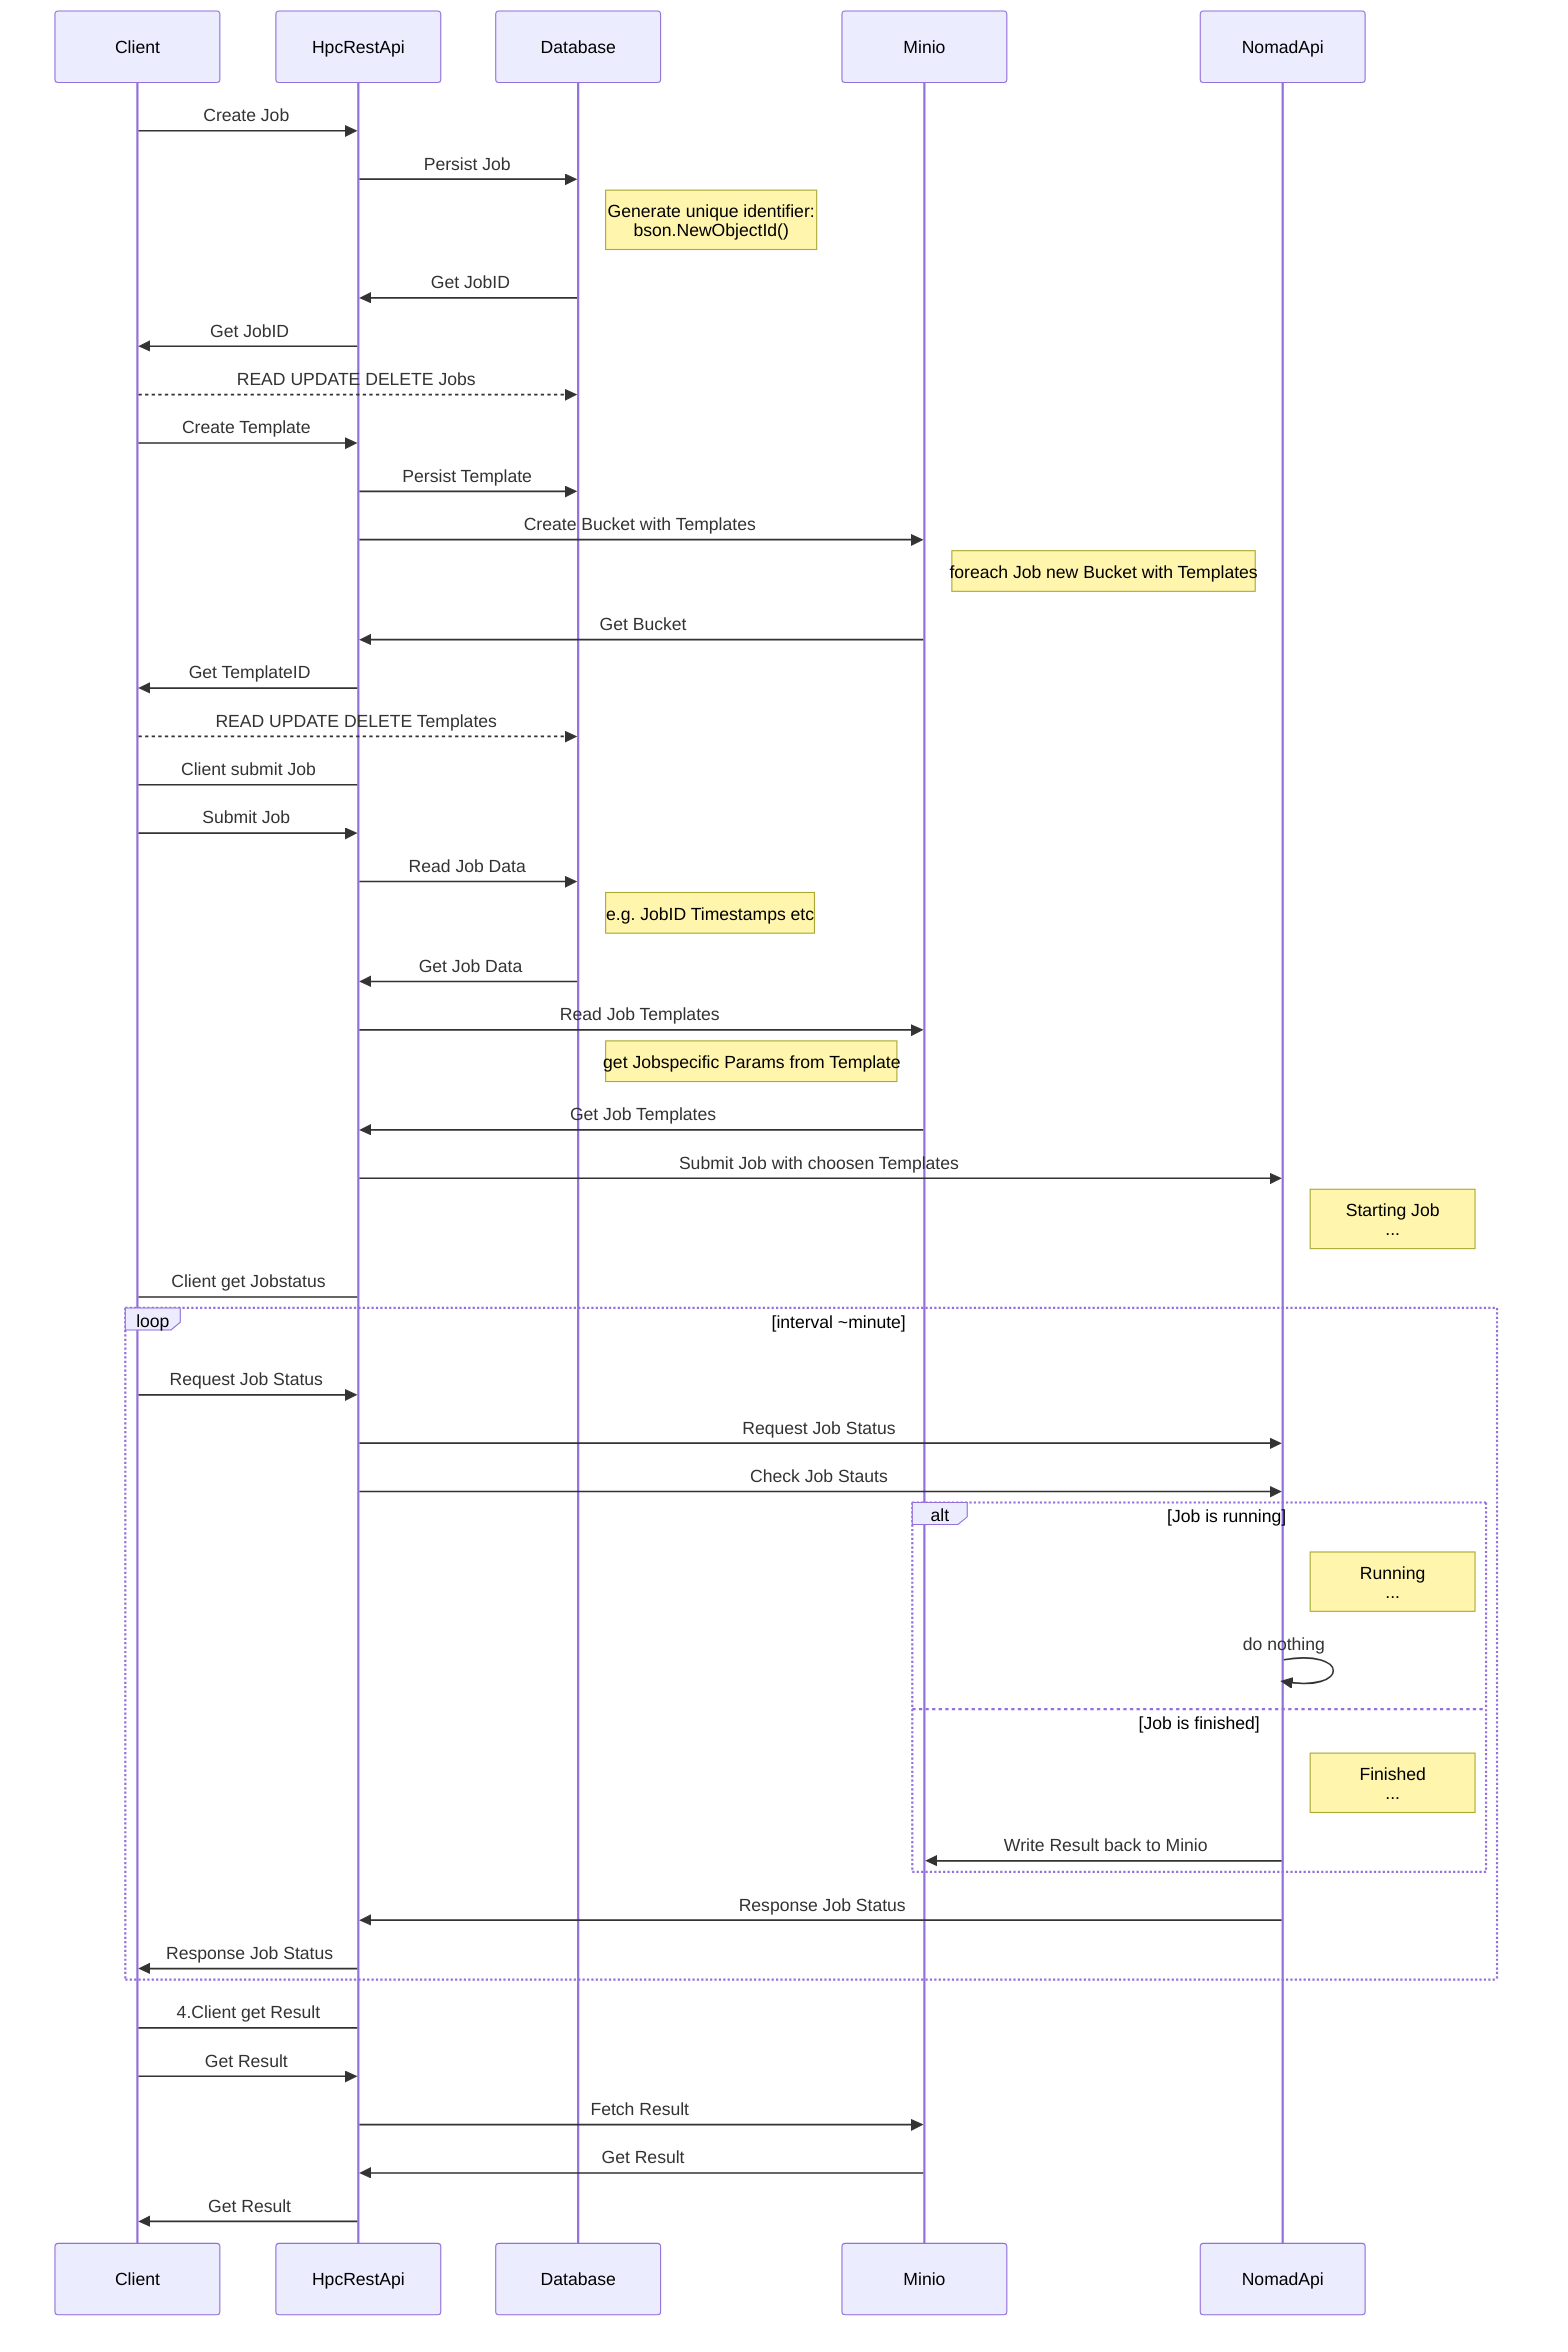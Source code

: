 sequenceDiagram
    participant Client
    participant HpcRestApi
    participant Database
    participant Minio
    participant NomadApi
    Client->>HpcRestApi: Create Job
    HpcRestApi->>Database: Persist Job
    Note right of Database: Generate unique identifier: <br/> bson.NewObjectId() 
    Database->>HpcRestApi: Get JobID
    HpcRestApi->>Client: Get JobID
    Client-->>Database: READ UPDATE DELETE Jobs
    Client->>HpcRestApi: Create Template
    HpcRestApi->>Database: Persist Template
    HpcRestApi->>Minio: Create Bucket with Templates
    Note right of Minio: foreach Job new Bucket with Templates
    Minio->>HpcRestApi: Get Bucket
    HpcRestApi->>Client: Get TemplateID
    Client-->>Database: READ UPDATE DELETE Templates
    Client->HpcRestApi: Client submit Job
    Client->>HpcRestApi: Submit Job
    HpcRestApi->>Database: Read Job Data
    Note right of Database: e.g. JobID Timestamps etc
    Database->>HpcRestApi: Get Job Data
    HpcRestApi->>Minio: Read Job Templates
    Note right of Database: get Jobspecific Params from Template
    Minio->>HpcRestApi: Get Job Templates
    HpcRestApi->>NomadApi: Submit Job with choosen Templates
    Note right of NomadApi: Starting Job <br/> ...
    Client->HpcRestApi: Client get Jobstatus
    loop interval ~minute
        Client->>HpcRestApi: Request Job Status
        HpcRestApi->>NomadApi: Request Job Status
        HpcRestApi->>NomadApi: Check Job Stauts
        alt Job is running
            Note right of NomadApi: Running <br/> ...
            NomadApi->>NomadApi: do nothing
        else Job is finished
            
            Note right of NomadApi: Finished <br/> ...
            NomadApi->>Minio: Write Result back to Minio
        end
    NomadApi->>HpcRestApi: Response Job Status
    HpcRestApi->>Client: Response Job Status
    end

    Client->HpcRestApi:  4.Client get Result
    Client->>HpcRestApi: Get Result
    HpcRestApi->>Minio: Fetch Result
    Minio->>HpcRestApi: Get Result
    HpcRestApi->>Client: Get Result